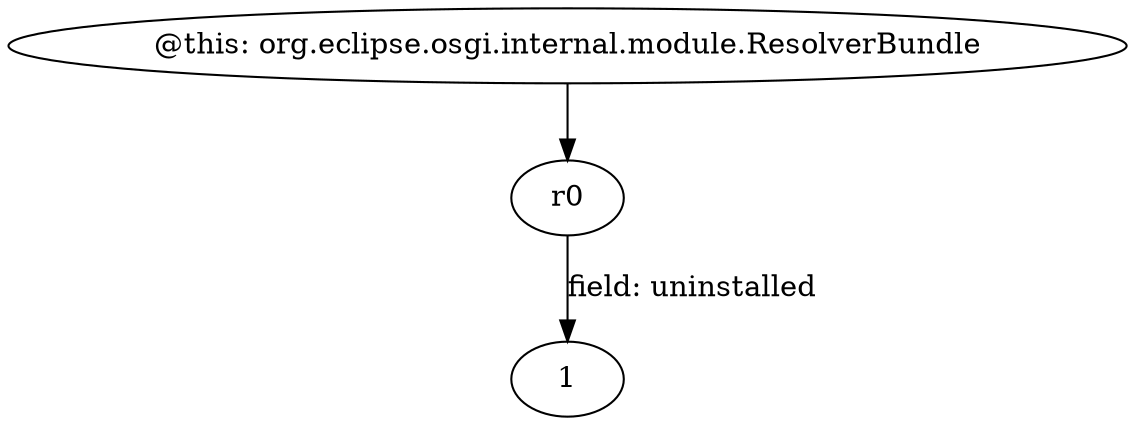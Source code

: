 digraph g {
0[label="@this: org.eclipse.osgi.internal.module.ResolverBundle"]
1[label="r0"]
0->1[label=""]
2[label="1"]
1->2[label="field: uninstalled"]
}